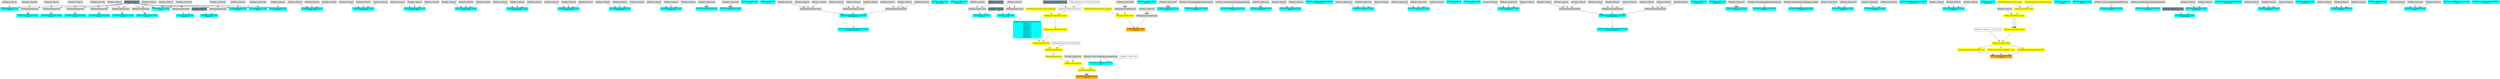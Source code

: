 digraph G {
node0 [shape="box" color="cyan" style="filled" label="VFXExpressionMax Float
Rate_a"]
node1 [shape="box" color="lightgray" style="filled" label="VFXValue`1 Float (3)"]
node2 [shape="box" color="lightslategray" style="filled" label="VFXValue`1 Float (0)"]
node3 [shape="box" color="cyan" style="filled" label="VFXExpressionCombine Float2
Count_a"]
node4 [shape="box" color="lightgray" style="filled" label="VFXExpressionMax Float"]
node5 [shape="box" color="lightgray" style="filled" label="VFXValue`1 Float (10)"]
node6 [shape="box" color="cyan" style="filled" label="VFXExpressionCombine Float2
Delay_a"]
node7 [shape="box" color="lightgray" style="filled" label="VFXExpressionMax Float"]
node8 [shape="box" color="lightgray" style="filled" label="VFXValue`1 Float (0)"]
node9 [shape="box" color="cyan" style="filled" label="VFXExpressionCombine Float2
Count_a"]
node10 [shape="box" color="lightgray" style="filled" label="VFXExpressionMax Float"]
node11 [shape="box" color="lightgray" style="filled" label="VFXValue`1 Float (1)"]
node12 [shape="box" color="cyan" style="filled" label="VFXExpressionCombine Float2
Delay_a"]
node13 [shape="box" color="lightgray" style="filled" label="VFXExpressionMax Float"]
node14 [shape="box" color="lightgray" style="filled" label="VFXValue`1 Float (0)"]
node15 [shape="box" color="cyan" style="filled" label="VFXExpressionCombine Float2
Count_a"]
node16 [shape="box" color="lightgray" style="filled" label="VFXExpressionMax Float"]
node17 [shape="box" color="lightgray" style="filled" label="VFXValue`1 Float (1)"]
node18 [shape="box" color="cyan" style="filled" label="VFXExpressionCombine Float2
Delay_a"]
node19 [shape="box" color="lightgray" style="filled" label="VFXExpressionMax Float"]
node20 [shape="box" color="lightgray" style="filled" label="VFXValue`1 Float (0)"]
node21 [shape="box" color="cyan" style="filled" label="VFXExpressionCombine Float3
bounds_center"]
node22 [shape="box" color="lightgray" style="filled" label="VFXValue`1 Float (0)"]
node23 [shape="box" color="lightgray" style="filled" label="VFXValue`1 Float (1)"]
node24 [shape="box" color="lightgray" style="filled" label="VFXValue`1 Float (0)"]
node25 [shape="box" color="cyan" style="filled" label="VFXExpressionCombine Float3
bounds_size"]
node26 [shape="box" color="lightgray" style="filled" label="VFXValue`1 Float (2)"]
node27 [shape="box" color="lightgray" style="filled" label="VFXValue`1 Float (3)"]
node28 [shape="box" color="lightgray" style="filled" label="VFXValue`1 Float (2)"]
node29 [shape="box" color="cyan" style="filled" label="VFXExpressionCombine Float3
bounds_center"]
node30 [shape="box" color="lightgray" style="filled" label="VFXValue`1 Float (0)"]
node31 [shape="box" color="lightgray" style="filled" label="VFXValue`1 Float (1)"]
node32 [shape="box" color="lightgray" style="filled" label="VFXValue`1 Float (0)"]
node33 [shape="box" color="cyan" style="filled" label="VFXExpressionCombine Float3
bounds_size"]
node34 [shape="box" color="lightgray" style="filled" label="VFXValue`1 Float (2)"]
node35 [shape="box" color="lightgray" style="filled" label="VFXValue`1 Float (3)"]
node36 [shape="box" color="lightgray" style="filled" label="VFXValue`1 Float (2)"]
node37 [shape="box" color="cyan" style="filled" label="VFXExpressionCombine Float3
bounds_center"]
node38 [shape="box" color="lightgray" style="filled" label="VFXValue`1 Float (0)"]
node39 [shape="box" color="lightgray" style="filled" label="VFXValue`1 Float (1)"]
node40 [shape="box" color="lightgray" style="filled" label="VFXValue`1 Float (0)"]
node41 [shape="box" color="cyan" style="filled" label="VFXExpressionCombine Float3
bounds_size"]
node42 [shape="box" color="lightgray" style="filled" label="VFXValue`1 Float (2)"]
node43 [shape="box" color="lightgray" style="filled" label="VFXValue`1 Float (3)"]
node44 [shape="box" color="lightgray" style="filled" label="VFXValue`1 Float (2)"]
node45 [shape="box" color="cyan" style="filled" label="VFXExpressionCombine Float3
bounds_center"]
node46 [shape="box" color="lightgray" style="filled" label="VFXValue`1 Float (0)"]
node47 [shape="box" color="lightgray" style="filled" label="VFXValue`1 Float (1)"]
node48 [shape="box" color="lightgray" style="filled" label="VFXValue`1 Float (0)"]
node49 [shape="box" color="cyan" style="filled" label="VFXExpressionCombine Float3
bounds_size"]
node50 [shape="box" color="lightgray" style="filled" label="VFXValue`1 Float (2)"]
node51 [shape="box" color="lightgray" style="filled" label="VFXValue`1 Float (3)"]
node52 [shape="box" color="lightgray" style="filled" label="VFXValue`1 Float (2)"]
node53 [shape="box" color="cyan" style="filled" label="VFXExpressionCombine Float3
A_a"]
node54 [shape="box" color="lightgray" style="filled" label="VFXValue`1 Float (-0.51)"]
node55 [shape="box" color="cyan" style="filled" label="VFXExpressionCombine Float3
B_a"]
node56 [shape="box" color="lightgray" style="filled" label="VFXValue`1 Float (0.48)"]
node57 [shape="box" color="cyan" style="filled" label="VFXValue`1 Float (4.01)
A_b"]
node58 [shape="box" color="cyan" style="filled" label="VFXValue`1 Float (6)
B_b"]
node59 [shape="box" color="cyan" style="filled" label="VFXExpressionInverseTRSMatrix Matrix4x4
InvFieldTransform_a"]
node60 [shape="box" color="cyan" style="filled" label="VFXExpressionTRSToMatrix Matrix4x4
FieldTransform_a"]
node61 [shape="box" color="lightgray" style="filled" label="VFXExpressionCombine Float3"]
node62 [shape="box" color="lightgray" style="filled" label="VFXValue`1 Float (0)"]
node63 [shape="box" color="lightgray" style="filled" label="VFXValue`1 Float (0)"]
node64 [shape="box" color="lightgray" style="filled" label="VFXValue`1 Float (0)"]
node65 [shape="box" color="lightgray" style="filled" label="VFXExpressionCombine Float3"]
node66 [shape="box" color="lightgray" style="filled" label="VFXValue`1 Float (0)"]
node67 [shape="box" color="lightgray" style="filled" label="VFXValue`1 Float (0)"]
node68 [shape="box" color="lightgray" style="filled" label="VFXValue`1 Float (0)"]
node69 [shape="box" color="lightgray" style="filled" label="VFXExpressionCombine Float3"]
node70 [shape="box" color="lightgray" style="filled" label="VFXValue`1 Float (1)"]
node71 [shape="box" color="lightgray" style="filled" label="VFXValue`1 Float (1)"]
node72 [shape="box" color="lightgray" style="filled" label="VFXValue`1 Float (1)"]
node73 [shape="box" color="cyan" style="filled" label="VFXValue`1 Float (3.04)
Intensity_a"]
node74 [shape="box" color="cyan" style="filled" label="VFXExpressionMax Float
Drag_a"]
node75 [shape="box" color="lightgray" style="filled" label="VFXValue`1 Float (1)"]
node76 [shape="box" color="cyan" style="filled" label="VFXValue`1 Float (7.63)
frequency_a"]
node77 [shape="box" color="cyan" style="filled" label="VFXExpressionMin Int32
octaves_a"]
node78 [shape="box" color="lightgray" style="filled" label="VFXExpressionMax Int32"]
node79 [shape="box" color="lightgray" style="filled" label="VFXValue`1 Int32 (1)"]
node80 [shape="box" color="lightslategray" style="filled" label="VFXValue`1 Int32 (1)"]
node81 [shape="box" color="lightslategray" style="filled" label="VFXValue`1 Int32 (8)"]
node82 [shape="box" color="cyan" style="filled" label="VFXExpressionMin Float
roughness_a"]
node83 [shape="box" color="lightgray" style="filled" label="VFXExpressionMax Float"]
node84 [shape="box" color="lightgray" style="filled" label="VFXValue`1 Float (0.5)"]
node85 [shape="box" color="lightslategray" style="filled" label="VFXValue`1 Float (1)"]
node86 [shape="box" color="cyan" style="filled" label="VFXExpressionMax Float
lacunarity_a"]
node87 [shape="box" color="lightgray" style="filled" label="VFXValue`1 Float (2)"]
node88 [shape="box" color="cyan" style="filled" label="VFXBuiltInExpression Float (DeltaTime)
deltaTime_a
deltaTime_b
deltaTime_d
deltaTime_e
deltaTime_a
deltaTime_b
deltaTime_c
deltaTime_d
deltaTime_b
deltaTime_d
deltaTime_d"]
node89 [shape="box" color="orange" style="filled" label="VFXExpressionMul Float3
Force_b"]
node90 [shape="box" color="yellow" style="filled" label="VFXExpressionMul Float3"]
node91 [shape="box" color="yellow" style="filled" label="VFXAttributeExpression Float3 (position)"]
node92 [shape="box" color="lightgray" style="filled" label="VFXExpressionCombine Float3"]
node93 [shape="box" color="lightgray" style="filled" label="VFXValue`1 Float (-0.99)"]
node94 [shape="box" color="lightgray" style="filled" label="VFXExpressionCombine Float3"]
node95 [shape="box" color="lightgray" style="filled" label="VFXValue`1 Float (3.3)"]
node96 [shape="box" color="cyan" style="filled" label="VFXValue`1 Boolean (True)
Alive_c"]
node97 [shape="box" color="cyan" style="filled" label="VFXExpressionCombine Float3
Scale_b"]
node98 [shape="box" color="lightgray" style="filled" label="VFXValue`1 Float (16.19)"]
node99 [shape="box" color="cyan" style="filled" label="VFXExpressionBakeCurve Float4
Size_c"]
node100 [shape="box" color="lightgray" style="filled" label="VFXValue`1 Curve (UnityEngine.AnimationCurve)"]
node101 [shape="box" color="cyan" style="filled" label="VFXExpressionBakeGradient Float2
Color_d"]
node102 [shape="box" color="lightgray" style="filled" label="VFXValue`1 ColorGradient (UnityEngine.Gradient)"]
node103 [shape="box" color="cyan" style="filled" label="VFXExpressionCombine Float2
uvScale"]
node104 [shape="box" color="lightgray" style="filled" label="VFXValue`1 Float (0.13)"]
node105 [shape="box" color="cyan" style="filled" label="VFXExpressionCombine Float2
uvBias"]
node106 [shape="box" color="lightgray" style="filled" label="VFXValue`1 Float (0)"]
node107 [shape="box" color="lightgray" style="filled" label="VFXValue`1 Float (0)"]
node108 [shape="box" color="cyan" style="filled" label="VFXTexture2DValue Texture2D (26656)
mainTexture"]
node109 [shape="box" color="cyan" style="filled" label="VFXExpressionCombine Float3
A_a"]
node110 [shape="box" color="lightgray" style="filled" label="VFXValue`1 Float (-0.51)"]
node111 [shape="box" color="lightgray" style="filled" label="VFXValue`1 Float (1.19)"]
node112 [shape="box" color="lightgray" style="filled" label="VFXValue`1 Float (0)"]
node113 [shape="box" color="cyan" style="filled" label="VFXExpressionCombine Float3
B_a"]
node114 [shape="box" color="lightgray" style="filled" label="VFXValue`1 Float (0.47)"]
node115 [shape="box" color="lightgray" style="filled" label="VFXValue`1 Float (1.01)"]
node116 [shape="box" color="lightgray" style="filled" label="VFXValue`1 Float (0)"]
node117 [shape="box" color="cyan" style="filled" label="VFXValue`1 Float (1)
A_b"]
node118 [shape="box" color="cyan" style="filled" label="VFXValue`1 Float (2.06)
B_b"]
node119 [shape="box" color="cyan" style="filled" label="VFXExpressionCombine Float3
Force_a"]
node120 [shape="box" color="lightgray" style="filled" label="VFXValue`1 Float (0)"]
node121 [shape="box" color="lightgray" style="filled" label="VFXValue`1 Float (-0.75)"]
node122 [shape="box" color="lightgray" style="filled" label="VFXValue`1 Float (0)"]
node123 [shape="box" color="cyan" style="filled" label="VFXExpressionInverseTRSMatrix Matrix4x4
InvFieldTransform_b"]
node124 [shape="box" color="cyan" style="filled" label="VFXExpressionTRSToMatrix Matrix4x4
FieldTransform_b"]
node125 [shape="box" color="lightgray" style="filled" label="VFXExpressionCombine Float3"]
node126 [shape="box" color="lightgray" style="filled" label="VFXValue`1 Float (0)"]
node127 [shape="box" color="lightgray" style="filled" label="VFXValue`1 Float (0)"]
node128 [shape="box" color="lightgray" style="filled" label="VFXValue`1 Float (0)"]
node129 [shape="box" color="lightgray" style="filled" label="VFXExpressionCombine Float3"]
node130 [shape="box" color="lightgray" style="filled" label="VFXValue`1 Float (0)"]
node131 [shape="box" color="lightgray" style="filled" label="VFXValue`1 Float (0)"]
node132 [shape="box" color="lightgray" style="filled" label="VFXValue`1 Float (0)"]
node133 [shape="box" color="lightgray" style="filled" label="VFXExpressionCombine Float3"]
node134 [shape="box" color="lightgray" style="filled" label="VFXValue`1 Float (1)"]
node135 [shape="box" color="lightgray" style="filled" label="VFXValue`1 Float (1)"]
node136 [shape="box" color="lightgray" style="filled" label="VFXValue`1 Float (1)"]
node137 [shape="box" color="cyan" style="filled" label="VFXValue`1 Float (0.5)
Intensity_b"]
node138 [shape="box" color="cyan" style="filled" label="VFXExpressionMax Float
Drag_b"]
node139 [shape="box" color="lightgray" style="filled" label="VFXValue`1 Float (0.34)"]
node140 [shape="box" color="cyan" style="filled" label="VFXValue`1 Float (9.27)
frequency_b"]
node141 [shape="box" color="cyan" style="filled" label="VFXExpressionMin Int32
octaves_b"]
node142 [shape="box" color="lightgray" style="filled" label="VFXExpressionMax Int32"]
node143 [shape="box" color="lightgray" style="filled" label="VFXValue`1 Int32 (1)"]
node144 [shape="box" color="cyan" style="filled" label="VFXExpressionMin Float
roughness_b"]
node145 [shape="box" color="lightgray" style="filled" label="VFXExpressionMax Float"]
node146 [shape="box" color="lightgray" style="filled" label="VFXValue`1 Float (0.5)"]
node147 [shape="box" color="cyan" style="filled" label="VFXExpressionMax Float
lacunarity_b"]
node148 [shape="box" color="lightgray" style="filled" label="VFXValue`1 Float (2)"]
node149 [shape="box" color="cyan" style="filled" label="VFXExpressionCombine Float3
Scale_b"]
node150 [shape="box" color="lightgray" style="filled" label="VFXValue`1 Float (0.81)"]
node151 [shape="box" color="cyan" style="filled" label="VFXExpressionBakeCurve Float4
Size_c"]
node152 [shape="box" color="lightgray" style="filled" label="VFXValue`1 Curve (UnityEngine.AnimationCurve)"]
node153 [shape="box" color="cyan" style="filled" label="VFXExpressionBakeGradient Float2
Color_d"]
node154 [shape="box" color="lightgray" style="filled" label="VFXValue`1 ColorGradient (UnityEngine.Gradient)"]
node155 [shape="box" color="cyan" style="filled" label="VFXExpressionCombine Float2
uvScale"]
node156 [shape="box" color="lightgray" style="filled" label="VFXValue`1 Float (0.08)"]
node157 [shape="box" color="lightgray" style="filled" label="VFXValue`1 Float (0.07)"]
node158 [shape="box" color="cyan" style="filled" label="VFXExpressionCombine Float2
uvBias"]
node159 [shape="box" color="lightgray" style="filled" label="VFXValue`1 Float (0.44)"]
node160 [shape="box" color="lightgray" style="filled" label="VFXValue`1 Float (0.18)"]
node161 [shape="box" color="cyan" style="filled" label="VFXTexture2DValue Texture2D (26656)
mainTexture"]
node162 [shape="box" color="cyan" style="filled" label="VFXExpressionCombine Float3
Position_a"]
node163 [shape="box" color="lightgray" style="filled" label="VFXValue`1 Float (0)"]
node164 [shape="box" color="lightgray" style="filled" label="VFXValue`1 Float (0)"]
node165 [shape="box" color="lightgray" style="filled" label="VFXValue`1 Float (0)"]
node166 [shape="box" color="cyan" style="filled" label="VFXValue`1 Float (0)
Lifetime_b"]
node167 [shape="box" color="orange" style="filled" label="VFXExpressionCombine Float3
Color_a"]
node168 [shape="box" color="yellow" style="filled" label="VFXExpressionExtractComponent Float"]
node169 [shape="box" color="yellow" style="filled" label="VFXExpressionAdd Float4"]
node170 [shape="box" label="VFXValue`1 Float4 ((1.0, 0.0, 0.0, 1.0))"]
node171 [shape="box" color="yellow" style="filled" label="VFXExpressionCombine Float4"]
node172 [shape="box" color="yellow" style="filled" label="VFXExpressionSubtract Float"]
node173 [shape="box" color="lightgray" style="filled" label="VFXValue`1 Float (1)"]
node174 [shape="box" color="yellow" style="filled" label="VFXExpressionDivide Float"]
node175 [shape="box" color="yellow" style="filled" label="VFXAttributeExpression Float (age)"]
node176 [shape="box" color="yellow" style="filled" label="VFXAttributeExpression Float (lifetime)"]
node177 [shape="box" color="yellow" style="filled" label="VFXExpressionExtractComponent Float"]
node178 [shape="box" color="yellow" style="filled" label="VFXExpressionExtractComponent Float"]
node179 [shape="box" color="cyan" style="filled" label="VFXValue`1 Uint32 (1)
count_b"]
node180 [shape="box" color="cyan" style="filled" label="VFXValue`1 Boolean (False)
Alive_c"]
node181 [shape="box" color="cyan" style="filled" label="VFXExpressionBakeCurve Float4
Size_b"]
node182 [shape="box" color="lightgray" style="filled" label="VFXValue`1 Curve (UnityEngine.AnimationCurve)"]
node183 [shape="box" color="cyan" style="filled" label="VFXExpressionBakeGradient Float2
Color_c"]
node184 [shape="box" color="lightgray" style="filled" label="VFXValue`1 ColorGradient (UnityEngine.Gradient)"]
node185 [shape="box" color="cyan" style="filled" label="VFXExpressionCombine Float2
flipBookSize"]
node186 [shape="box" color="lightgray" style="filled" label="VFXValue`1 Float (3)"]
node187 [shape="box" color="lightgray" style="filled" label="VFXValue`1 Float (5)"]
node188 [shape="box" color="cyan" style="filled" label="VFXExpressionDivide Float2
invFlipBookSize"]
node189 [shape="box" color="lightslategray" style="filled" label="VFXValue`1 Float2 ((1.0, 1.0))"]
node190 [shape="box" color="cyan" style="filled" label="VFXTexture2DValue Texture2D (26658)
mainTexture"]
node191 [shape="box" color="cyan" style="filled" label="VFXExpressionCombine Float3
Position_a"]
node192 [shape="box" color="lightgray" style="filled" label="VFXValue`1 Float (0)"]
node193 [shape="box" color="lightgray" style="filled" label="VFXValue`1 Float (0)"]
node194 [shape="box" color="lightgray" style="filled" label="VFXValue`1 Float (0)"]
node195 [shape="box" color="cyan" style="filled" label="VFXValue`1 Float (100000)
Lifetime_b"]
node196 [shape="box" color="cyan" style="filled" label="VFXExpressionCombine Float3
Color_a"]
node197 [shape="box" color="lightgray" style="filled" label="VFXValue`1 Float (1)"]
node198 [shape="box" color="lightgray" style="filled" label="VFXValue`1 Float (1)"]
node199 [shape="box" color="lightgray" style="filled" label="VFXValue`1 Float (1)"]
node200 [shape="box" color="cyan" style="filled" label="VFXValue`1 Boolean (True)
Alive_b"]
node201 [shape="box" color="cyan" style="filled" label="VFXExpressionCombine Float3
Scale_c"]
node202 [shape="box" color="lightgray" style="filled" label="VFXValue`1 Float (14)"]
node203 [shape="box" color="lightgray" style="filled" label="VFXValue`1 Float (14)"]
node204 [shape="box" color="lightgray" style="filled" label="VFXValue`1 Float (10)"]
node205 [shape="box" color="orange" style="filled" label="VFXExpressionCombine Float3
Scale_b"]
node206 [shape="box" color="yellow" style="filled" label="VFXExpressionAdd Float"]
node207 [shape="box" color="cyan" style="filled" label="VFXExpressionSampleCurve Float
Alpha"]
node208 [shape="box" color="lightgray" style="filled" label="VFXValue`1 Curve (UnityEngine.AnimationCurve)"]
node209 [shape="box" label="VFXValue`1 Float (-0.03)"]
node210 [shape="box" color="yellow" style="filled" label="VFXExpressionMul Float"]
node211 [shape="box" color="lightgray" style="filled" label="VFXValue`1 Float (0.02)"]
node212 [shape="box" color="yellow" style="filled" label="VFXExpressionSin Float"]
node213 [shape="box" color="yellow" style="filled" label="VFXExpressionAdd Float"]
node214 [shape="box" label="VFXBuiltInExpression Float (TotalTime)"]
node215 [shape="box" color="yellow" style="filled" label="VFXExpressionMul Float"]
node216 [shape="box" color="yellow" style="filled" label="VFXExpressionFixedRandom Float"]
node217 [shape="box" color="yellow" style="filled" label="VFXExpressionBitwiseXor Uint32"]
node218 [shape="box" color="yellow" style="filled" label="VFXAttributeExpression Uint32 (particleId)"]
node219 [shape="box" label="VFXExpressionBitwiseXor Uint32"]
node220 [shape="box" color="lightslategray" style="filled" label="VFXValue`1 Uint32 (3291711721)"]
node221 [shape="box" label="VFXBuiltInExpression Uint32 (SystemSeed)"]
node222 [shape="box" color="cyan" style="filled" label="VFXValue`1 Float4 ((4.0, 2.5, 1.6, 0.0))
_Color"]
node223 [shape="box" color="cyan" style="filled" label="VFXTexture2DValue Texture2D (26734)
_MainTex"]
node1 -> node0 [headlabel="0"]
node2 -> node0 [headlabel="1"]
node4 -> node3 [headlabel="0"]
node4 -> node3 [headlabel="1"]
node5 -> node4 [headlabel="0"]
node2 -> node4 [headlabel="1"]
node7 -> node6 [headlabel="0"]
node7 -> node6 [headlabel="1"]
node8 -> node7 [headlabel="0"]
node2 -> node7 [headlabel="1"]
node10 -> node9 [headlabel="0"]
node10 -> node9 [headlabel="1"]
node11 -> node10 [headlabel="0"]
node2 -> node10 [headlabel="1"]
node13 -> node12 [headlabel="0"]
node13 -> node12 [headlabel="1"]
node14 -> node13 [headlabel="0"]
node2 -> node13 [headlabel="1"]
node16 -> node15 [headlabel="0"]
node16 -> node15 [headlabel="1"]
node17 -> node16 [headlabel="0"]
node2 -> node16 [headlabel="1"]
node19 -> node18 [headlabel="0"]
node19 -> node18 [headlabel="1"]
node20 -> node19 [headlabel="0"]
node2 -> node19 [headlabel="1"]
node22 -> node21 [headlabel="0"]
node23 -> node21 [headlabel="1"]
node24 -> node21 [headlabel="2"]
node26 -> node25 [headlabel="0"]
node27 -> node25 [headlabel="1"]
node28 -> node25 [headlabel="2"]
node30 -> node29 [headlabel="0"]
node31 -> node29 [headlabel="1"]
node32 -> node29 [headlabel="2"]
node34 -> node33 [headlabel="0"]
node35 -> node33 [headlabel="1"]
node36 -> node33 [headlabel="2"]
node38 -> node37 [headlabel="0"]
node39 -> node37 [headlabel="1"]
node40 -> node37 [headlabel="2"]
node42 -> node41 [headlabel="0"]
node43 -> node41 [headlabel="1"]
node44 -> node41 [headlabel="2"]
node46 -> node45 [headlabel="0"]
node47 -> node45 [headlabel="1"]
node48 -> node45 [headlabel="2"]
node50 -> node49 [headlabel="0"]
node51 -> node49 [headlabel="1"]
node52 -> node49 [headlabel="2"]
node54 -> node53 [headlabel="0"]
node54 -> node53 [headlabel="1"]
node54 -> node53 [headlabel="2"]
node56 -> node55 [headlabel="0"]
node56 -> node55 [headlabel="1"]
node56 -> node55 [headlabel="2"]
node60 -> node59 
node61 -> node60 [headlabel="0"]
node65 -> node60 [headlabel="1"]
node69 -> node60 [headlabel="2"]
node62 -> node61 [headlabel="0"]
node63 -> node61 [headlabel="1"]
node64 -> node61 [headlabel="2"]
node66 -> node65 [headlabel="0"]
node67 -> node65 [headlabel="1"]
node68 -> node65 [headlabel="2"]
node70 -> node69 [headlabel="0"]
node71 -> node69 [headlabel="1"]
node72 -> node69 [headlabel="2"]
node75 -> node74 [headlabel="0"]
node2 -> node74 [headlabel="1"]
node78 -> node77 [headlabel="0"]
node81 -> node77 [headlabel="1"]
node79 -> node78 [headlabel="0"]
node80 -> node78 [headlabel="1"]
node83 -> node82 [headlabel="0"]
node85 -> node82 [headlabel="1"]
node84 -> node83 [headlabel="0"]
node2 -> node83 [headlabel="1"]
node87 -> node86 [headlabel="0"]
node2 -> node86 [headlabel="1"]
node90 -> node89 [headlabel="0"]
node94 -> node89 [headlabel="1"]
node91 -> node90 [headlabel="0"]
node92 -> node90 [headlabel="1"]
node93 -> node92 [headlabel="0"]
node93 -> node92 [headlabel="1"]
node93 -> node92 [headlabel="2"]
node95 -> node94 [headlabel="0"]
node95 -> node94 [headlabel="1"]
node95 -> node94 [headlabel="2"]
node98 -> node97 [headlabel="0"]
node98 -> node97 [headlabel="1"]
node98 -> node97 [headlabel="2"]
node100 -> node99 
node102 -> node101 
node104 -> node103 [headlabel="0"]
node104 -> node103 [headlabel="1"]
node106 -> node105 [headlabel="0"]
node107 -> node105 [headlabel="1"]
node110 -> node109 [headlabel="0"]
node111 -> node109 [headlabel="1"]
node112 -> node109 [headlabel="2"]
node114 -> node113 [headlabel="0"]
node115 -> node113 [headlabel="1"]
node116 -> node113 [headlabel="2"]
node120 -> node119 [headlabel="0"]
node121 -> node119 [headlabel="1"]
node122 -> node119 [headlabel="2"]
node124 -> node123 
node125 -> node124 [headlabel="0"]
node129 -> node124 [headlabel="1"]
node133 -> node124 [headlabel="2"]
node126 -> node125 [headlabel="0"]
node127 -> node125 [headlabel="1"]
node128 -> node125 [headlabel="2"]
node130 -> node129 [headlabel="0"]
node131 -> node129 [headlabel="1"]
node132 -> node129 [headlabel="2"]
node134 -> node133 [headlabel="0"]
node135 -> node133 [headlabel="1"]
node136 -> node133 [headlabel="2"]
node139 -> node138 [headlabel="0"]
node2 -> node138 [headlabel="1"]
node142 -> node141 [headlabel="0"]
node81 -> node141 [headlabel="1"]
node143 -> node142 [headlabel="0"]
node80 -> node142 [headlabel="1"]
node145 -> node144 [headlabel="0"]
node85 -> node144 [headlabel="1"]
node146 -> node145 [headlabel="0"]
node2 -> node145 [headlabel="1"]
node148 -> node147 [headlabel="0"]
node2 -> node147 [headlabel="1"]
node150 -> node149 [headlabel="0"]
node150 -> node149 [headlabel="1"]
node150 -> node149 [headlabel="2"]
node152 -> node151 
node154 -> node153 
node156 -> node155 [headlabel="0"]
node157 -> node155 [headlabel="1"]
node159 -> node158 [headlabel="0"]
node160 -> node158 [headlabel="1"]
node163 -> node162 [headlabel="0"]
node164 -> node162 [headlabel="1"]
node165 -> node162 [headlabel="2"]
node168 -> node167 [headlabel="0"]
node177 -> node167 [headlabel="1"]
node178 -> node167 [headlabel="2"]
node169 -> node168 
node170 -> node169 [headlabel="0"]
node171 -> node169 [headlabel="1"]
node172 -> node171 [headlabel="0"]
node172 -> node171 [headlabel="1"]
node172 -> node171 [headlabel="2"]
node172 -> node171 [headlabel="3"]
node173 -> node172 [headlabel="0"]
node174 -> node172 [headlabel="1"]
node175 -> node174 [headlabel="0"]
node176 -> node174 [headlabel="1"]
node169 -> node177 
node169 -> node178 
node182 -> node181 
node184 -> node183 
node186 -> node185 [headlabel="0"]
node187 -> node185 [headlabel="1"]
node189 -> node188 [headlabel="0"]
node185 -> node188 [headlabel="1"]
node192 -> node191 [headlabel="0"]
node193 -> node191 [headlabel="1"]
node194 -> node191 [headlabel="2"]
node197 -> node196 [headlabel="0"]
node198 -> node196 [headlabel="1"]
node199 -> node196 [headlabel="2"]
node202 -> node201 [headlabel="0"]
node203 -> node201 [headlabel="1"]
node204 -> node201 [headlabel="2"]
node206 -> node205 [headlabel="0"]
node206 -> node205 [headlabel="1"]
node206 -> node205 [headlabel="2"]
node207 -> node206 [headlabel="0"]
node210 -> node206 [headlabel="1"]
node208 -> node207 [headlabel="0"]
node209 -> node207 [headlabel="1"]
node211 -> node210 [headlabel="0"]
node212 -> node210 [headlabel="1"]
node213 -> node212 
node214 -> node213 [headlabel="0"]
node215 -> node213 [headlabel="1"]
node88 -> node215 [headlabel="0"]
node216 -> node215 [headlabel="1"]
node217 -> node216 
node218 -> node217 [headlabel="0"]
node219 -> node217 [headlabel="1"]
node220 -> node219 [headlabel="0"]
node221 -> node219 [headlabel="1"]
}
